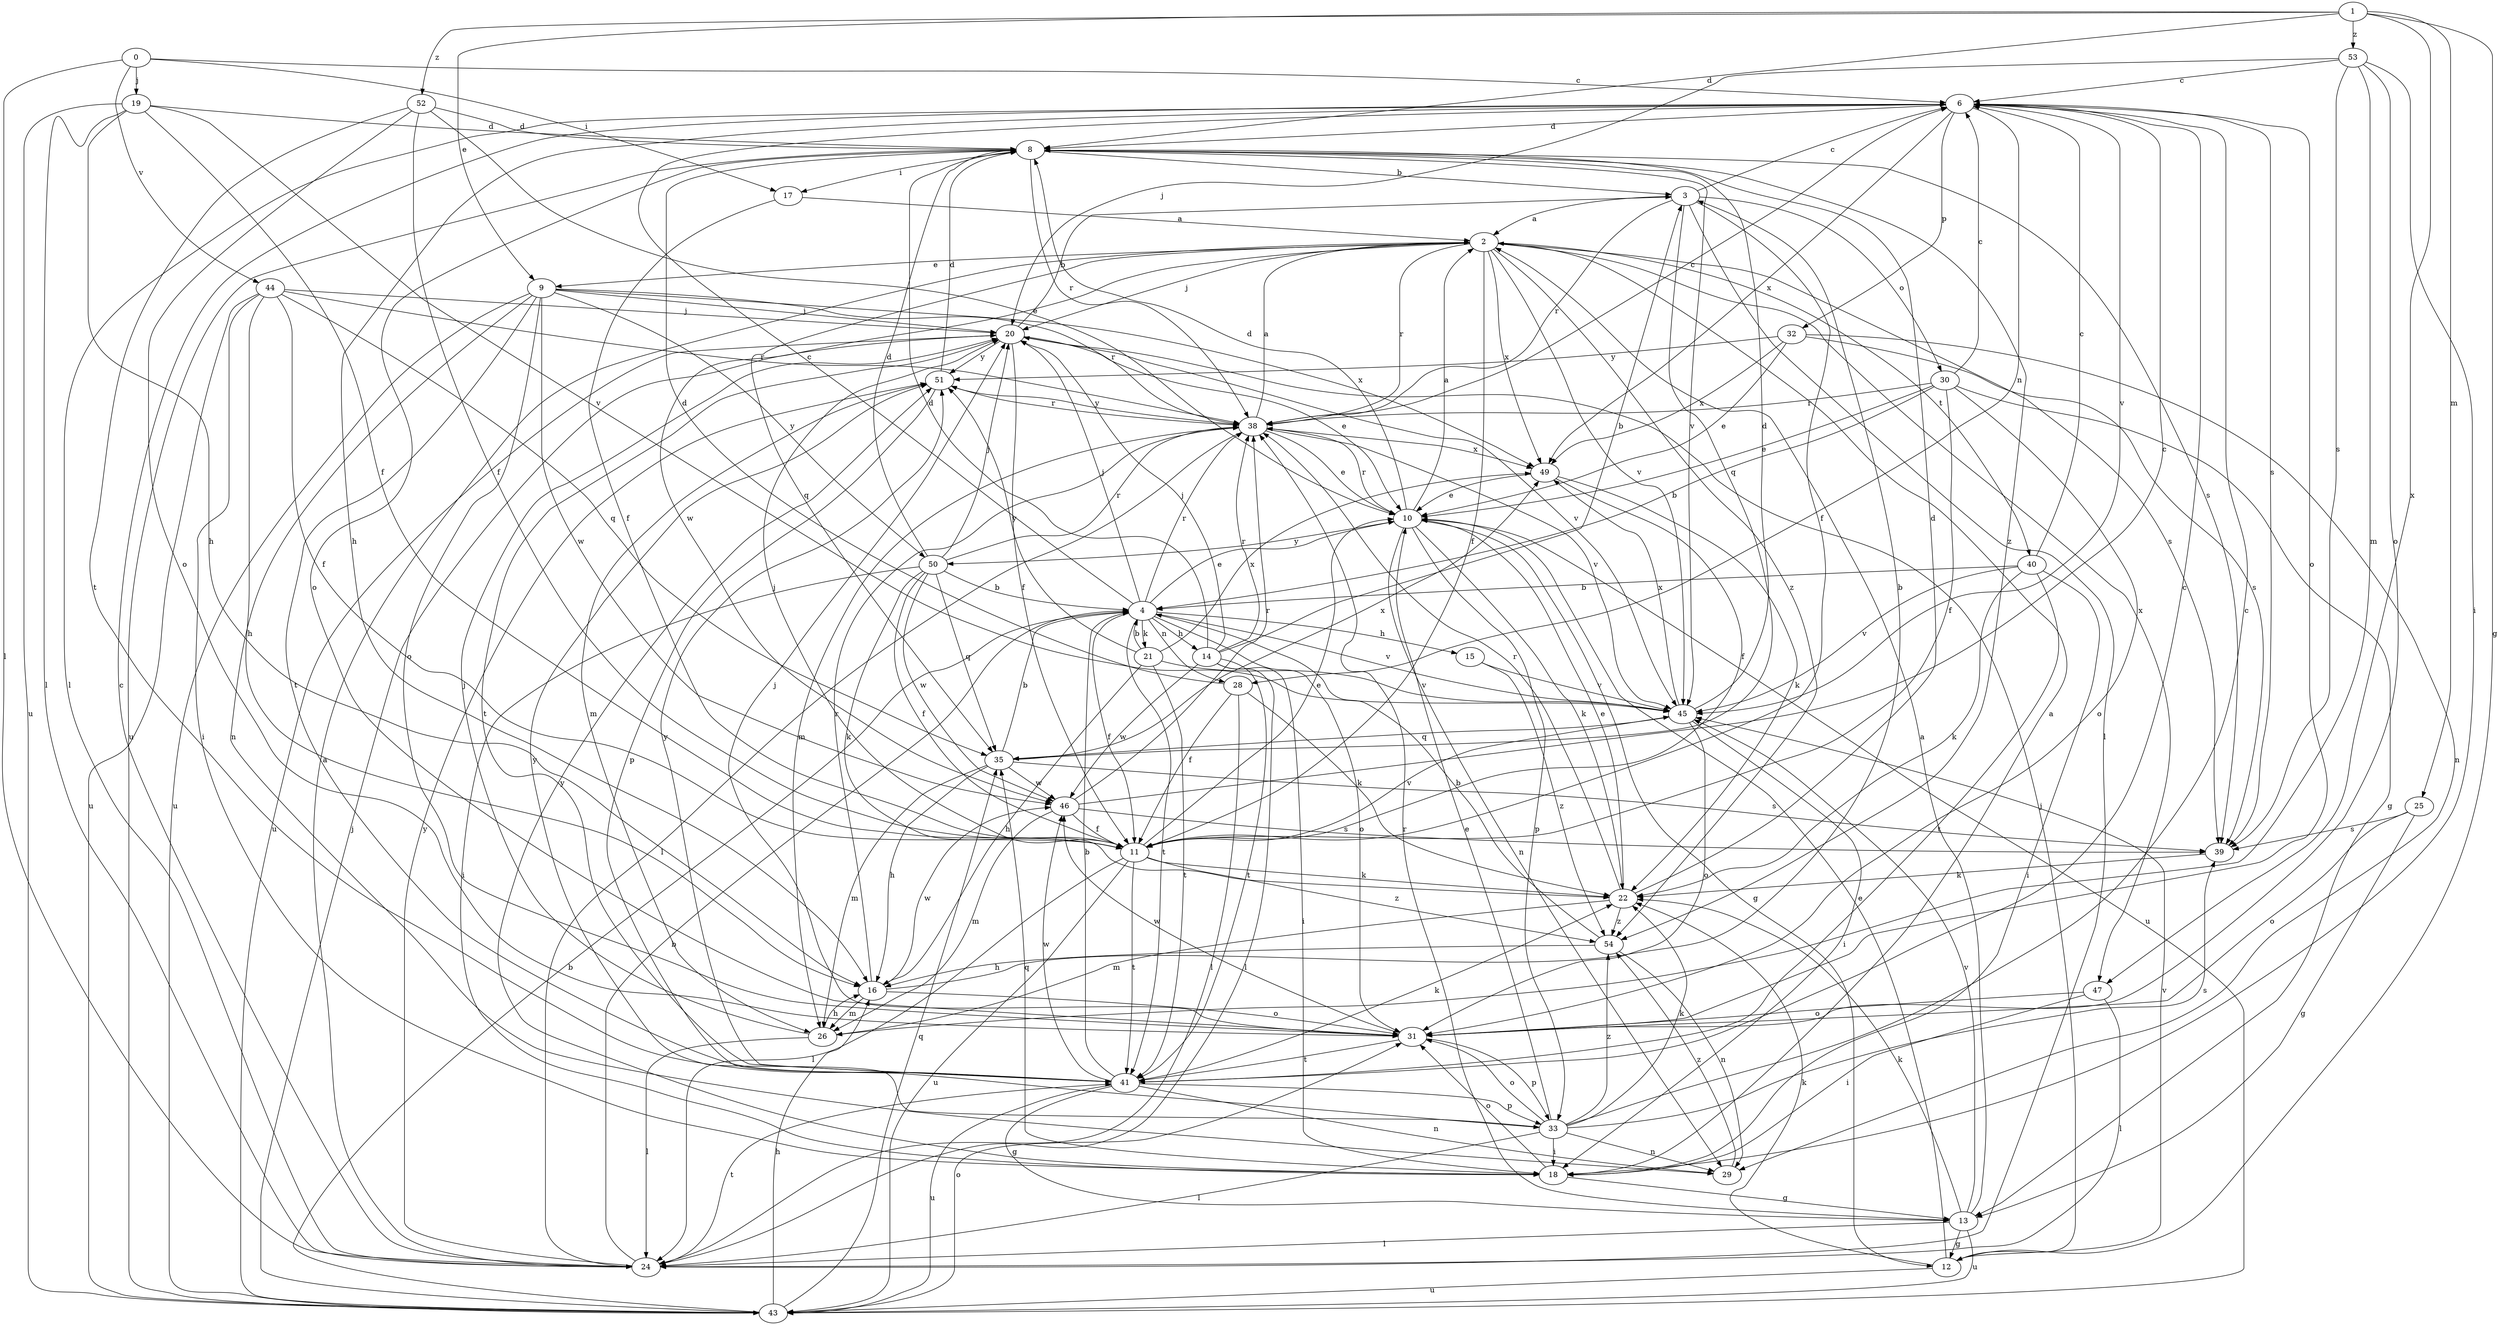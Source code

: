 strict digraph  {
0;
1;
2;
3;
4;
6;
8;
9;
10;
11;
12;
13;
14;
15;
16;
17;
18;
19;
20;
21;
22;
24;
25;
26;
28;
29;
30;
31;
32;
33;
35;
38;
39;
40;
41;
43;
44;
45;
46;
47;
49;
50;
51;
52;
53;
54;
0 -> 6  [label=c];
0 -> 17  [label=i];
0 -> 19  [label=j];
0 -> 24  [label=l];
0 -> 44  [label=v];
1 -> 8  [label=d];
1 -> 9  [label=e];
1 -> 12  [label=g];
1 -> 25  [label=m];
1 -> 47  [label=x];
1 -> 52  [label=z];
1 -> 53  [label=z];
2 -> 9  [label=e];
2 -> 11  [label=f];
2 -> 20  [label=j];
2 -> 35  [label=q];
2 -> 38  [label=r];
2 -> 39  [label=s];
2 -> 40  [label=t];
2 -> 45  [label=v];
2 -> 46  [label=w];
2 -> 47  [label=x];
2 -> 49  [label=x];
2 -> 54  [label=z];
3 -> 2  [label=a];
3 -> 6  [label=c];
3 -> 11  [label=f];
3 -> 24  [label=l];
3 -> 30  [label=o];
3 -> 35  [label=q];
3 -> 38  [label=r];
4 -> 6  [label=c];
4 -> 10  [label=e];
4 -> 11  [label=f];
4 -> 14  [label=h];
4 -> 15  [label=h];
4 -> 20  [label=j];
4 -> 21  [label=k];
4 -> 28  [label=n];
4 -> 31  [label=o];
4 -> 38  [label=r];
4 -> 41  [label=t];
4 -> 45  [label=v];
6 -> 8  [label=d];
6 -> 16  [label=h];
6 -> 24  [label=l];
6 -> 28  [label=n];
6 -> 31  [label=o];
6 -> 32  [label=p];
6 -> 39  [label=s];
6 -> 45  [label=v];
6 -> 49  [label=x];
8 -> 3  [label=b];
8 -> 17  [label=i];
8 -> 31  [label=o];
8 -> 38  [label=r];
8 -> 39  [label=s];
8 -> 43  [label=u];
8 -> 45  [label=v];
8 -> 54  [label=z];
9 -> 20  [label=j];
9 -> 29  [label=n];
9 -> 31  [label=o];
9 -> 38  [label=r];
9 -> 41  [label=t];
9 -> 43  [label=u];
9 -> 46  [label=w];
9 -> 49  [label=x];
9 -> 50  [label=y];
10 -> 2  [label=a];
10 -> 8  [label=d];
10 -> 12  [label=g];
10 -> 22  [label=k];
10 -> 29  [label=n];
10 -> 33  [label=p];
10 -> 38  [label=r];
10 -> 43  [label=u];
10 -> 50  [label=y];
11 -> 10  [label=e];
11 -> 20  [label=j];
11 -> 22  [label=k];
11 -> 24  [label=l];
11 -> 41  [label=t];
11 -> 43  [label=u];
11 -> 45  [label=v];
11 -> 54  [label=z];
12 -> 10  [label=e];
12 -> 20  [label=j];
12 -> 22  [label=k];
12 -> 43  [label=u];
12 -> 45  [label=v];
13 -> 2  [label=a];
13 -> 12  [label=g];
13 -> 22  [label=k];
13 -> 24  [label=l];
13 -> 38  [label=r];
13 -> 43  [label=u];
13 -> 45  [label=v];
14 -> 3  [label=b];
14 -> 8  [label=d];
14 -> 18  [label=i];
14 -> 20  [label=j];
14 -> 24  [label=l];
14 -> 38  [label=r];
14 -> 41  [label=t];
14 -> 46  [label=w];
15 -> 45  [label=v];
15 -> 54  [label=z];
16 -> 3  [label=b];
16 -> 26  [label=m];
16 -> 31  [label=o];
16 -> 38  [label=r];
16 -> 46  [label=w];
17 -> 2  [label=a];
17 -> 11  [label=f];
18 -> 2  [label=a];
18 -> 13  [label=g];
18 -> 31  [label=o];
18 -> 35  [label=q];
18 -> 51  [label=y];
19 -> 8  [label=d];
19 -> 11  [label=f];
19 -> 16  [label=h];
19 -> 24  [label=l];
19 -> 43  [label=u];
19 -> 45  [label=v];
20 -> 3  [label=b];
20 -> 10  [label=e];
20 -> 11  [label=f];
20 -> 41  [label=t];
20 -> 43  [label=u];
20 -> 45  [label=v];
20 -> 51  [label=y];
21 -> 4  [label=b];
21 -> 16  [label=h];
21 -> 41  [label=t];
21 -> 45  [label=v];
21 -> 49  [label=x];
21 -> 51  [label=y];
22 -> 8  [label=d];
22 -> 10  [label=e];
22 -> 26  [label=m];
22 -> 38  [label=r];
22 -> 54  [label=z];
24 -> 2  [label=a];
24 -> 4  [label=b];
24 -> 6  [label=c];
24 -> 41  [label=t];
24 -> 51  [label=y];
25 -> 13  [label=g];
25 -> 31  [label=o];
25 -> 39  [label=s];
26 -> 16  [label=h];
26 -> 20  [label=j];
26 -> 24  [label=l];
28 -> 8  [label=d];
28 -> 11  [label=f];
28 -> 22  [label=k];
28 -> 24  [label=l];
29 -> 54  [label=z];
30 -> 4  [label=b];
30 -> 6  [label=c];
30 -> 10  [label=e];
30 -> 11  [label=f];
30 -> 13  [label=g];
30 -> 31  [label=o];
30 -> 38  [label=r];
31 -> 20  [label=j];
31 -> 33  [label=p];
31 -> 41  [label=t];
31 -> 46  [label=w];
32 -> 10  [label=e];
32 -> 29  [label=n];
32 -> 39  [label=s];
32 -> 49  [label=x];
32 -> 51  [label=y];
33 -> 6  [label=c];
33 -> 10  [label=e];
33 -> 18  [label=i];
33 -> 22  [label=k];
33 -> 24  [label=l];
33 -> 29  [label=n];
33 -> 31  [label=o];
33 -> 39  [label=s];
33 -> 51  [label=y];
33 -> 54  [label=z];
35 -> 4  [label=b];
35 -> 16  [label=h];
35 -> 26  [label=m];
35 -> 39  [label=s];
35 -> 46  [label=w];
35 -> 49  [label=x];
38 -> 2  [label=a];
38 -> 6  [label=c];
38 -> 10  [label=e];
38 -> 24  [label=l];
38 -> 26  [label=m];
38 -> 45  [label=v];
38 -> 49  [label=x];
38 -> 51  [label=y];
39 -> 22  [label=k];
40 -> 4  [label=b];
40 -> 6  [label=c];
40 -> 18  [label=i];
40 -> 22  [label=k];
40 -> 41  [label=t];
40 -> 45  [label=v];
41 -> 4  [label=b];
41 -> 6  [label=c];
41 -> 13  [label=g];
41 -> 22  [label=k];
41 -> 29  [label=n];
41 -> 33  [label=p];
41 -> 43  [label=u];
41 -> 46  [label=w];
41 -> 51  [label=y];
43 -> 4  [label=b];
43 -> 16  [label=h];
43 -> 20  [label=j];
43 -> 31  [label=o];
43 -> 35  [label=q];
44 -> 11  [label=f];
44 -> 16  [label=h];
44 -> 18  [label=i];
44 -> 20  [label=j];
44 -> 35  [label=q];
44 -> 38  [label=r];
44 -> 43  [label=u];
45 -> 8  [label=d];
45 -> 18  [label=i];
45 -> 31  [label=o];
45 -> 35  [label=q];
45 -> 49  [label=x];
46 -> 6  [label=c];
46 -> 11  [label=f];
46 -> 26  [label=m];
46 -> 38  [label=r];
46 -> 39  [label=s];
47 -> 18  [label=i];
47 -> 24  [label=l];
47 -> 31  [label=o];
49 -> 10  [label=e];
49 -> 11  [label=f];
49 -> 22  [label=k];
50 -> 4  [label=b];
50 -> 8  [label=d];
50 -> 11  [label=f];
50 -> 18  [label=i];
50 -> 20  [label=j];
50 -> 22  [label=k];
50 -> 35  [label=q];
50 -> 38  [label=r];
50 -> 46  [label=w];
51 -> 8  [label=d];
51 -> 26  [label=m];
51 -> 33  [label=p];
51 -> 38  [label=r];
52 -> 8  [label=d];
52 -> 10  [label=e];
52 -> 11  [label=f];
52 -> 31  [label=o];
52 -> 41  [label=t];
53 -> 6  [label=c];
53 -> 18  [label=i];
53 -> 20  [label=j];
53 -> 26  [label=m];
53 -> 31  [label=o];
53 -> 39  [label=s];
54 -> 4  [label=b];
54 -> 16  [label=h];
54 -> 29  [label=n];
}
